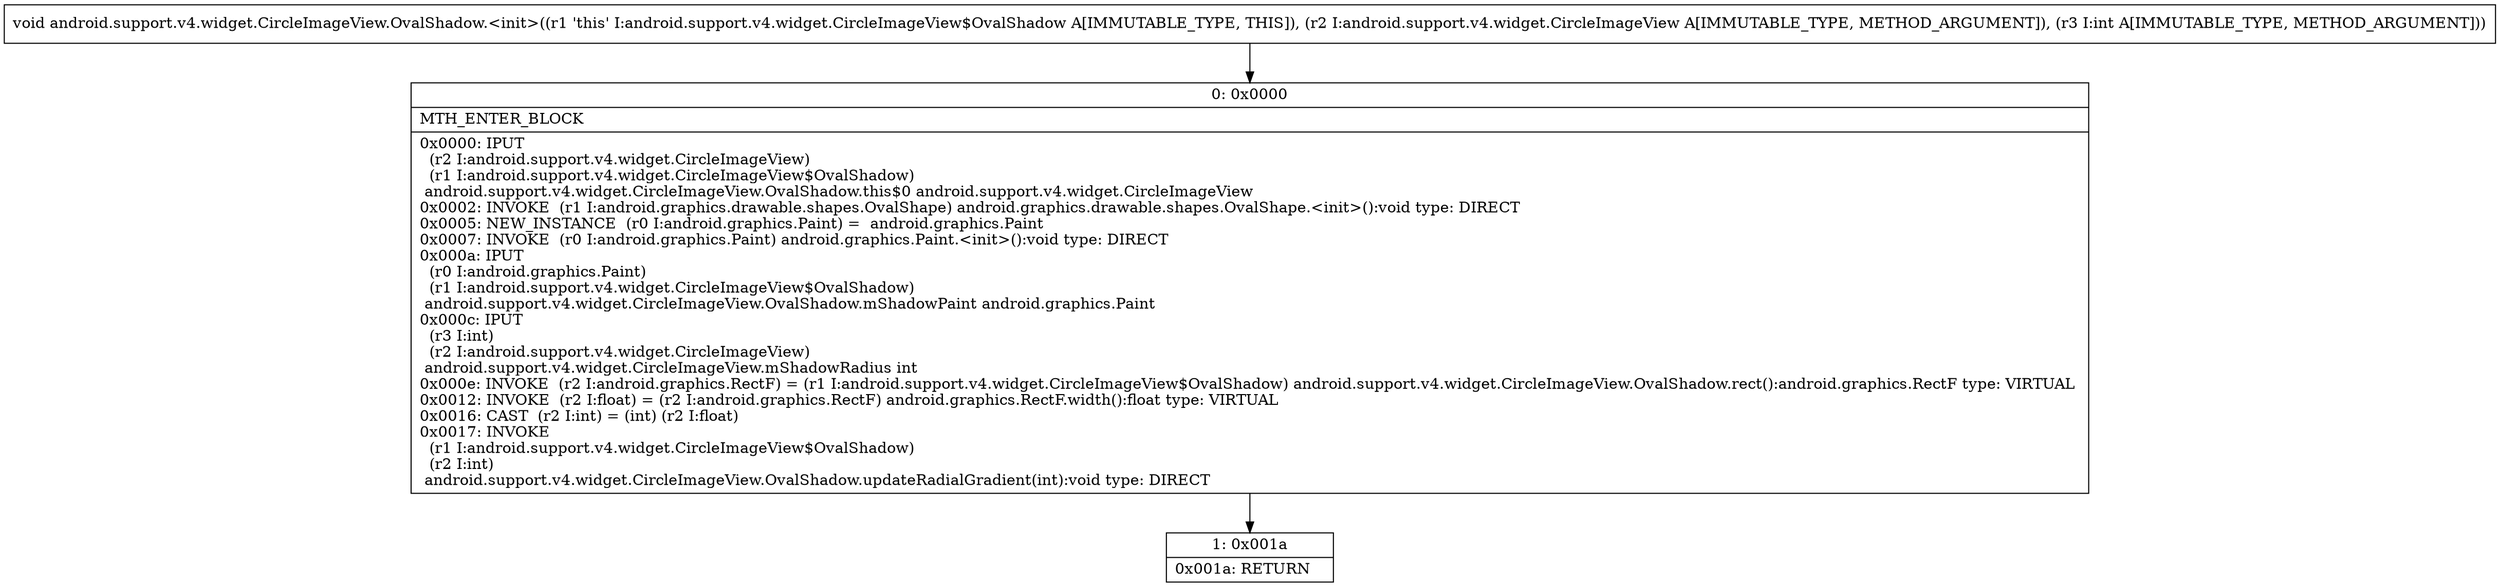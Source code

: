 digraph "CFG forandroid.support.v4.widget.CircleImageView.OvalShadow.\<init\>(Landroid\/support\/v4\/widget\/CircleImageView;I)V" {
Node_0 [shape=record,label="{0\:\ 0x0000|MTH_ENTER_BLOCK\l|0x0000: IPUT  \l  (r2 I:android.support.v4.widget.CircleImageView)\l  (r1 I:android.support.v4.widget.CircleImageView$OvalShadow)\l android.support.v4.widget.CircleImageView.OvalShadow.this$0 android.support.v4.widget.CircleImageView \l0x0002: INVOKE  (r1 I:android.graphics.drawable.shapes.OvalShape) android.graphics.drawable.shapes.OvalShape.\<init\>():void type: DIRECT \l0x0005: NEW_INSTANCE  (r0 I:android.graphics.Paint) =  android.graphics.Paint \l0x0007: INVOKE  (r0 I:android.graphics.Paint) android.graphics.Paint.\<init\>():void type: DIRECT \l0x000a: IPUT  \l  (r0 I:android.graphics.Paint)\l  (r1 I:android.support.v4.widget.CircleImageView$OvalShadow)\l android.support.v4.widget.CircleImageView.OvalShadow.mShadowPaint android.graphics.Paint \l0x000c: IPUT  \l  (r3 I:int)\l  (r2 I:android.support.v4.widget.CircleImageView)\l android.support.v4.widget.CircleImageView.mShadowRadius int \l0x000e: INVOKE  (r2 I:android.graphics.RectF) = (r1 I:android.support.v4.widget.CircleImageView$OvalShadow) android.support.v4.widget.CircleImageView.OvalShadow.rect():android.graphics.RectF type: VIRTUAL \l0x0012: INVOKE  (r2 I:float) = (r2 I:android.graphics.RectF) android.graphics.RectF.width():float type: VIRTUAL \l0x0016: CAST  (r2 I:int) = (int) (r2 I:float) \l0x0017: INVOKE  \l  (r1 I:android.support.v4.widget.CircleImageView$OvalShadow)\l  (r2 I:int)\l android.support.v4.widget.CircleImageView.OvalShadow.updateRadialGradient(int):void type: DIRECT \l}"];
Node_1 [shape=record,label="{1\:\ 0x001a|0x001a: RETURN   \l}"];
MethodNode[shape=record,label="{void android.support.v4.widget.CircleImageView.OvalShadow.\<init\>((r1 'this' I:android.support.v4.widget.CircleImageView$OvalShadow A[IMMUTABLE_TYPE, THIS]), (r2 I:android.support.v4.widget.CircleImageView A[IMMUTABLE_TYPE, METHOD_ARGUMENT]), (r3 I:int A[IMMUTABLE_TYPE, METHOD_ARGUMENT])) }"];
MethodNode -> Node_0;
Node_0 -> Node_1;
}

